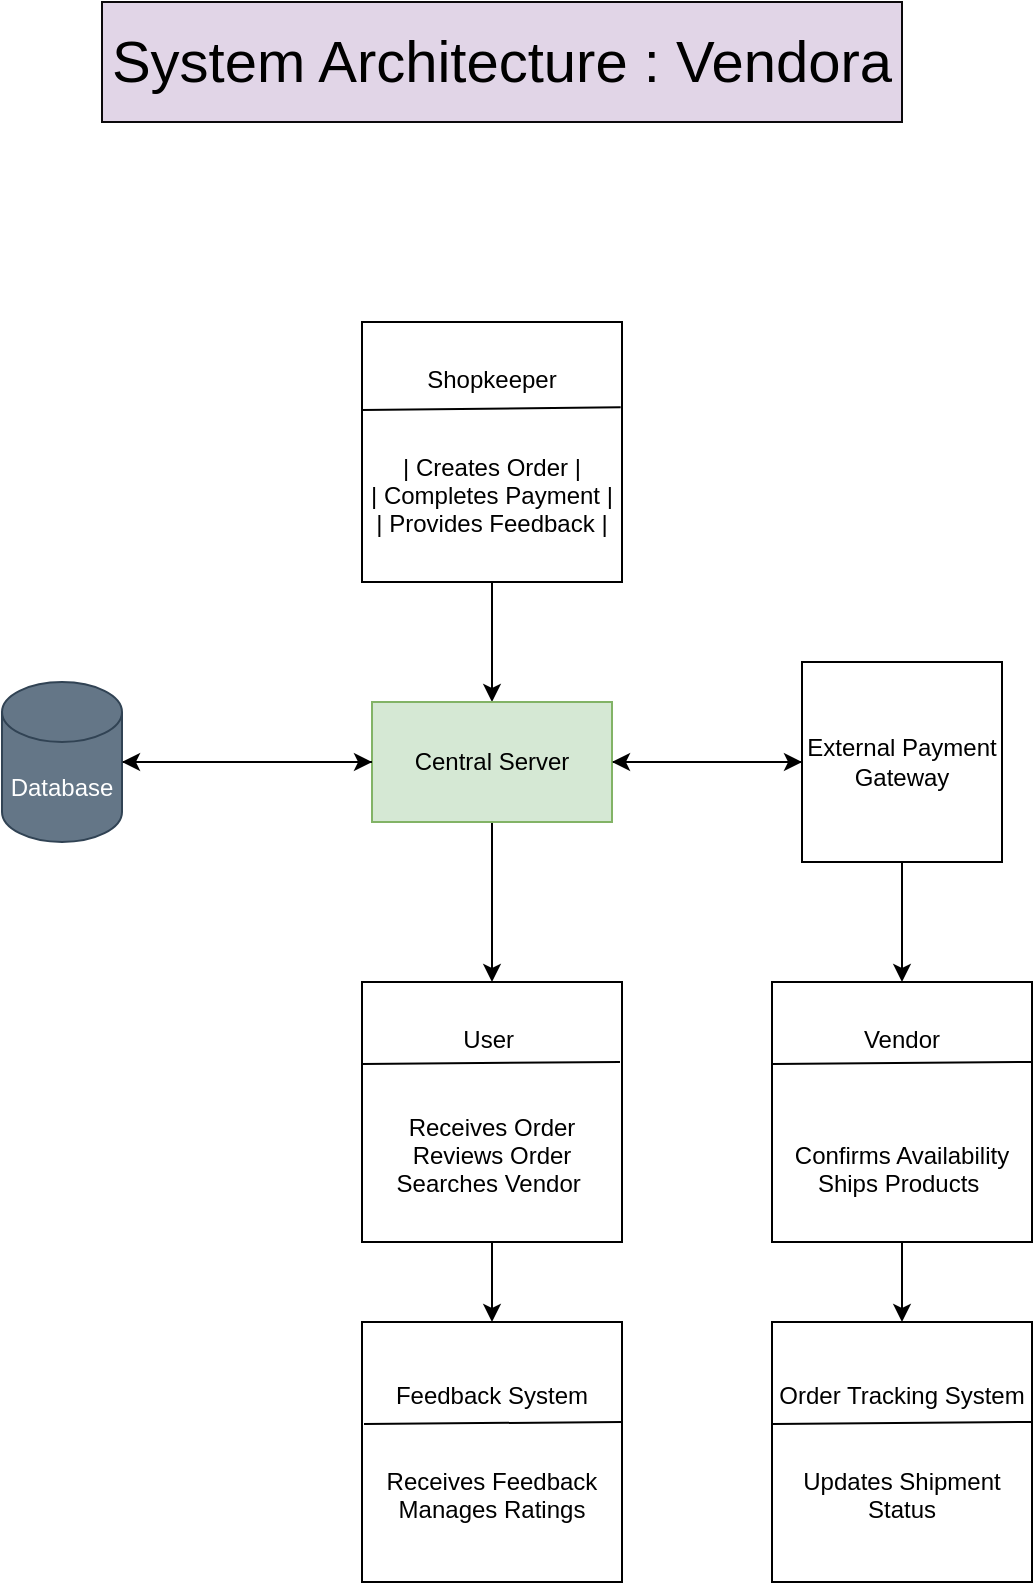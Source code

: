 <mxfile version="24.9.3">
  <diagram name="Page-1" id="osTyvXXb3VCYf8Hij1aC">
    <mxGraphModel dx="1466" dy="485" grid="1" gridSize="10" guides="1" tooltips="1" connect="1" arrows="1" fold="1" page="1" pageScale="1" pageWidth="1169" pageHeight="1654" math="0" shadow="0">
      <root>
        <mxCell id="0" />
        <mxCell id="1" parent="0" />
        <mxCell id="8LtXv3OQ9yPcg1X7DW8G-1" value="&lt;font style=&quot;font-size: 29px;&quot;&gt;System Architecture : Vendora&lt;/font&gt;" style="rounded=0;whiteSpace=wrap;html=1;fillColor=#e1d5e7;strokeColor=#0b090b;" vertex="1" parent="1">
          <mxGeometry x="340" y="30" width="400" height="60" as="geometry" />
        </mxCell>
        <mxCell id="8LtXv3OQ9yPcg1X7DW8G-6" style="edgeStyle=orthogonalEdgeStyle;rounded=0;orthogonalLoop=1;jettySize=auto;html=1;exitX=0.5;exitY=1;exitDx=0;exitDy=0;entryX=0.5;entryY=0;entryDx=0;entryDy=0;" edge="1" parent="1" source="8LtXv3OQ9yPcg1X7DW8G-2" target="8LtXv3OQ9yPcg1X7DW8G-4">
          <mxGeometry relative="1" as="geometry" />
        </mxCell>
        <mxCell id="8LtXv3OQ9yPcg1X7DW8G-2" value="Shopkeeper&lt;br&gt;&lt;br&gt;&lt;br&gt;&lt;span&gt;| Creates &lt;/span&gt;&lt;span&gt;Order        &lt;/span&gt;&lt;span&gt;|&lt;br&gt;                         &lt;/span&gt;&lt;span&gt;|  &lt;/span&gt;&lt;span&gt;Completes &lt;/span&gt;&lt;span&gt;Payment    &lt;/span&gt;&lt;span&gt;|&lt;br&gt;                         &lt;/span&gt;&lt;span&gt;|  &lt;/span&gt;&lt;span&gt;Provides &lt;/span&gt;&lt;span&gt;Feedback |&lt;/span&gt;" style="whiteSpace=wrap;html=1;aspect=fixed;" vertex="1" parent="1">
          <mxGeometry x="470" y="190" width="130" height="130" as="geometry" />
        </mxCell>
        <mxCell id="8LtXv3OQ9yPcg1X7DW8G-3" value="" style="endArrow=none;html=1;rounded=0;entryX=0.995;entryY=0.328;entryDx=0;entryDy=0;entryPerimeter=0;" edge="1" parent="1" target="8LtXv3OQ9yPcg1X7DW8G-2">
          <mxGeometry width="50" height="50" relative="1" as="geometry">
            <mxPoint x="470" y="234" as="sourcePoint" />
            <mxPoint x="570" y="260" as="targetPoint" />
            <Array as="points" />
          </mxGeometry>
        </mxCell>
        <mxCell id="8LtXv3OQ9yPcg1X7DW8G-12" style="edgeStyle=orthogonalEdgeStyle;rounded=0;orthogonalLoop=1;jettySize=auto;html=1;exitX=0.5;exitY=1;exitDx=0;exitDy=0;entryX=0.5;entryY=0;entryDx=0;entryDy=0;" edge="1" parent="1" source="8LtXv3OQ9yPcg1X7DW8G-4" target="8LtXv3OQ9yPcg1X7DW8G-10">
          <mxGeometry relative="1" as="geometry" />
        </mxCell>
        <mxCell id="8LtXv3OQ9yPcg1X7DW8G-15" style="edgeStyle=orthogonalEdgeStyle;rounded=0;orthogonalLoop=1;jettySize=auto;html=1;exitX=1;exitY=0.5;exitDx=0;exitDy=0;entryX=0;entryY=0.5;entryDx=0;entryDy=0;" edge="1" parent="1" source="8LtXv3OQ9yPcg1X7DW8G-4" target="8LtXv3OQ9yPcg1X7DW8G-14">
          <mxGeometry relative="1" as="geometry" />
        </mxCell>
        <mxCell id="8LtXv3OQ9yPcg1X7DW8G-4" value="Central Server" style="rounded=0;whiteSpace=wrap;html=1;fillColor=#d5e8d4;strokeColor=#82b366;" vertex="1" parent="1">
          <mxGeometry x="475" y="380" width="120" height="60" as="geometry" />
        </mxCell>
        <mxCell id="8LtXv3OQ9yPcg1X7DW8G-7" style="edgeStyle=orthogonalEdgeStyle;rounded=0;orthogonalLoop=1;jettySize=auto;html=1;exitX=1;exitY=0.5;exitDx=0;exitDy=0;exitPerimeter=0;entryX=0;entryY=0.5;entryDx=0;entryDy=0;" edge="1" parent="1" source="8LtXv3OQ9yPcg1X7DW8G-5" target="8LtXv3OQ9yPcg1X7DW8G-4">
          <mxGeometry relative="1" as="geometry" />
        </mxCell>
        <mxCell id="8LtXv3OQ9yPcg1X7DW8G-5" value="Database" style="shape=cylinder3;whiteSpace=wrap;html=1;boundedLbl=1;backgroundOutline=1;size=15;fillColor=#647687;fontColor=#ffffff;strokeColor=#314354;" vertex="1" parent="1">
          <mxGeometry x="290" y="370" width="60" height="80" as="geometry" />
        </mxCell>
        <mxCell id="8LtXv3OQ9yPcg1X7DW8G-23" style="edgeStyle=orthogonalEdgeStyle;rounded=0;orthogonalLoop=1;jettySize=auto;html=1;exitX=0.5;exitY=1;exitDx=0;exitDy=0;entryX=0.5;entryY=0;entryDx=0;entryDy=0;" edge="1" parent="1" source="8LtXv3OQ9yPcg1X7DW8G-10" target="8LtXv3OQ9yPcg1X7DW8G-21">
          <mxGeometry relative="1" as="geometry" />
        </mxCell>
        <mxCell id="8LtXv3OQ9yPcg1X7DW8G-10" value="User&amp;nbsp;&lt;br&gt;&lt;br&gt;&lt;br&gt;&lt;span&gt;Receives &lt;/span&gt;&lt;span&gt;Order&lt;br&gt;&lt;/span&gt;&lt;div&gt;&lt;span&gt;Reviews &lt;/span&gt;&lt;span&gt;Order&lt;br&gt;Searches Vendor&amp;nbsp;&lt;/span&gt;&lt;span&gt;&lt;/span&gt;&lt;/div&gt;" style="whiteSpace=wrap;html=1;aspect=fixed;" vertex="1" parent="1">
          <mxGeometry x="470" y="520" width="130" height="130" as="geometry" />
        </mxCell>
        <mxCell id="8LtXv3OQ9yPcg1X7DW8G-11" value="" style="endArrow=none;html=1;rounded=0;entryX=0.995;entryY=0.328;entryDx=0;entryDy=0;entryPerimeter=0;" edge="1" parent="1">
          <mxGeometry width="50" height="50" relative="1" as="geometry">
            <mxPoint x="470" y="561" as="sourcePoint" />
            <mxPoint x="599" y="560" as="targetPoint" />
            <Array as="points" />
          </mxGeometry>
        </mxCell>
        <mxCell id="8LtXv3OQ9yPcg1X7DW8G-16" style="edgeStyle=orthogonalEdgeStyle;rounded=0;orthogonalLoop=1;jettySize=auto;html=1;exitX=0;exitY=0.5;exitDx=0;exitDy=0;entryX=1;entryY=0.5;entryDx=0;entryDy=0;" edge="1" parent="1" source="8LtXv3OQ9yPcg1X7DW8G-14" target="8LtXv3OQ9yPcg1X7DW8G-4">
          <mxGeometry relative="1" as="geometry" />
        </mxCell>
        <mxCell id="8LtXv3OQ9yPcg1X7DW8G-20" style="edgeStyle=orthogonalEdgeStyle;rounded=0;orthogonalLoop=1;jettySize=auto;html=1;exitX=0.5;exitY=1;exitDx=0;exitDy=0;entryX=0.5;entryY=0;entryDx=0;entryDy=0;" edge="1" parent="1" source="8LtXv3OQ9yPcg1X7DW8G-14" target="8LtXv3OQ9yPcg1X7DW8G-18">
          <mxGeometry relative="1" as="geometry" />
        </mxCell>
        <mxCell id="8LtXv3OQ9yPcg1X7DW8G-14" value="&lt;span&gt;External &lt;/span&gt;&lt;span&gt;Payment Gateway&lt;/span&gt;" style="whiteSpace=wrap;html=1;aspect=fixed;" vertex="1" parent="1">
          <mxGeometry x="690" y="360" width="100" height="100" as="geometry" />
        </mxCell>
        <mxCell id="8LtXv3OQ9yPcg1X7DW8G-17" style="edgeStyle=orthogonalEdgeStyle;rounded=0;orthogonalLoop=1;jettySize=auto;html=1;exitX=0;exitY=0.5;exitDx=0;exitDy=0;entryX=1;entryY=0.5;entryDx=0;entryDy=0;entryPerimeter=0;" edge="1" parent="1" source="8LtXv3OQ9yPcg1X7DW8G-4" target="8LtXv3OQ9yPcg1X7DW8G-5">
          <mxGeometry relative="1" as="geometry" />
        </mxCell>
        <mxCell id="8LtXv3OQ9yPcg1X7DW8G-26" style="edgeStyle=orthogonalEdgeStyle;rounded=0;orthogonalLoop=1;jettySize=auto;html=1;exitX=0.5;exitY=1;exitDx=0;exitDy=0;entryX=0.5;entryY=0;entryDx=0;entryDy=0;" edge="1" parent="1" source="8LtXv3OQ9yPcg1X7DW8G-18" target="8LtXv3OQ9yPcg1X7DW8G-25">
          <mxGeometry relative="1" as="geometry" />
        </mxCell>
        <mxCell id="8LtXv3OQ9yPcg1X7DW8G-18" value="Vendor &lt;br&gt;&lt;br&gt;&lt;br&gt;&lt;br&gt;&lt;span&gt;Confirms &lt;/span&gt;&lt;span&gt;Availability&lt;/span&gt;&lt;span&gt;&lt;br&gt;&lt;/span&gt;&lt;div&gt;&lt;span style=&quot;background-color: initial;&quot;&gt;Ships &lt;/span&gt;&lt;span style=&quot;background-color: initial;&quot;&gt;Products&lt;/span&gt;&lt;span&gt;&amp;nbsp;&lt;/span&gt;&lt;span&gt;&lt;/span&gt;&lt;/div&gt;" style="whiteSpace=wrap;html=1;aspect=fixed;" vertex="1" parent="1">
          <mxGeometry x="675" y="520" width="130" height="130" as="geometry" />
        </mxCell>
        <mxCell id="8LtXv3OQ9yPcg1X7DW8G-19" value="" style="endArrow=none;html=1;rounded=0;entryX=0.995;entryY=0.328;entryDx=0;entryDy=0;entryPerimeter=0;" edge="1" parent="1">
          <mxGeometry width="50" height="50" relative="1" as="geometry">
            <mxPoint x="675.5" y="561" as="sourcePoint" />
            <mxPoint x="804.5" y="560" as="targetPoint" />
            <Array as="points" />
          </mxGeometry>
        </mxCell>
        <mxCell id="8LtXv3OQ9yPcg1X7DW8G-21" value="&lt;span&gt;Feedback &lt;/span&gt;&lt;span&gt;System&lt;/span&gt;&lt;br&gt;&lt;br&gt;&lt;br&gt;&lt;span&gt;Receives &lt;/span&gt;&lt;span&gt;Feedback&lt;/span&gt;&lt;span&gt;&lt;br&gt;&lt;/span&gt;&lt;div&gt;&lt;span&gt;Manages &lt;/span&gt;&lt;span&gt;Ratings&lt;/span&gt;&lt;/div&gt;" style="whiteSpace=wrap;html=1;aspect=fixed;" vertex="1" parent="1">
          <mxGeometry x="470" y="690" width="130" height="130" as="geometry" />
        </mxCell>
        <mxCell id="8LtXv3OQ9yPcg1X7DW8G-22" value="" style="endArrow=none;html=1;rounded=0;entryX=0.995;entryY=0.328;entryDx=0;entryDy=0;entryPerimeter=0;" edge="1" parent="1">
          <mxGeometry width="50" height="50" relative="1" as="geometry">
            <mxPoint x="471" y="741" as="sourcePoint" />
            <mxPoint x="600" y="740" as="targetPoint" />
            <Array as="points" />
          </mxGeometry>
        </mxCell>
        <mxCell id="8LtXv3OQ9yPcg1X7DW8G-25" value="&lt;span&gt;Order &lt;/span&gt;&lt;span&gt;Tracking&amp;nbsp;System&lt;/span&gt;&lt;br&gt;&lt;br&gt;&lt;br&gt;&lt;span&gt;Updates &lt;/span&gt;&lt;span&gt;Shipment&lt;/span&gt;&lt;span&gt;&lt;br&gt;&lt;/span&gt;&lt;div&gt;Status&lt;/div&gt;" style="whiteSpace=wrap;html=1;aspect=fixed;" vertex="1" parent="1">
          <mxGeometry x="675" y="690" width="130" height="130" as="geometry" />
        </mxCell>
        <mxCell id="8LtXv3OQ9yPcg1X7DW8G-27" value="" style="endArrow=none;html=1;rounded=0;entryX=0.995;entryY=0.328;entryDx=0;entryDy=0;entryPerimeter=0;" edge="1" parent="1">
          <mxGeometry width="50" height="50" relative="1" as="geometry">
            <mxPoint x="675.5" y="741" as="sourcePoint" />
            <mxPoint x="804.5" y="740" as="targetPoint" />
            <Array as="points" />
          </mxGeometry>
        </mxCell>
      </root>
    </mxGraphModel>
  </diagram>
</mxfile>
